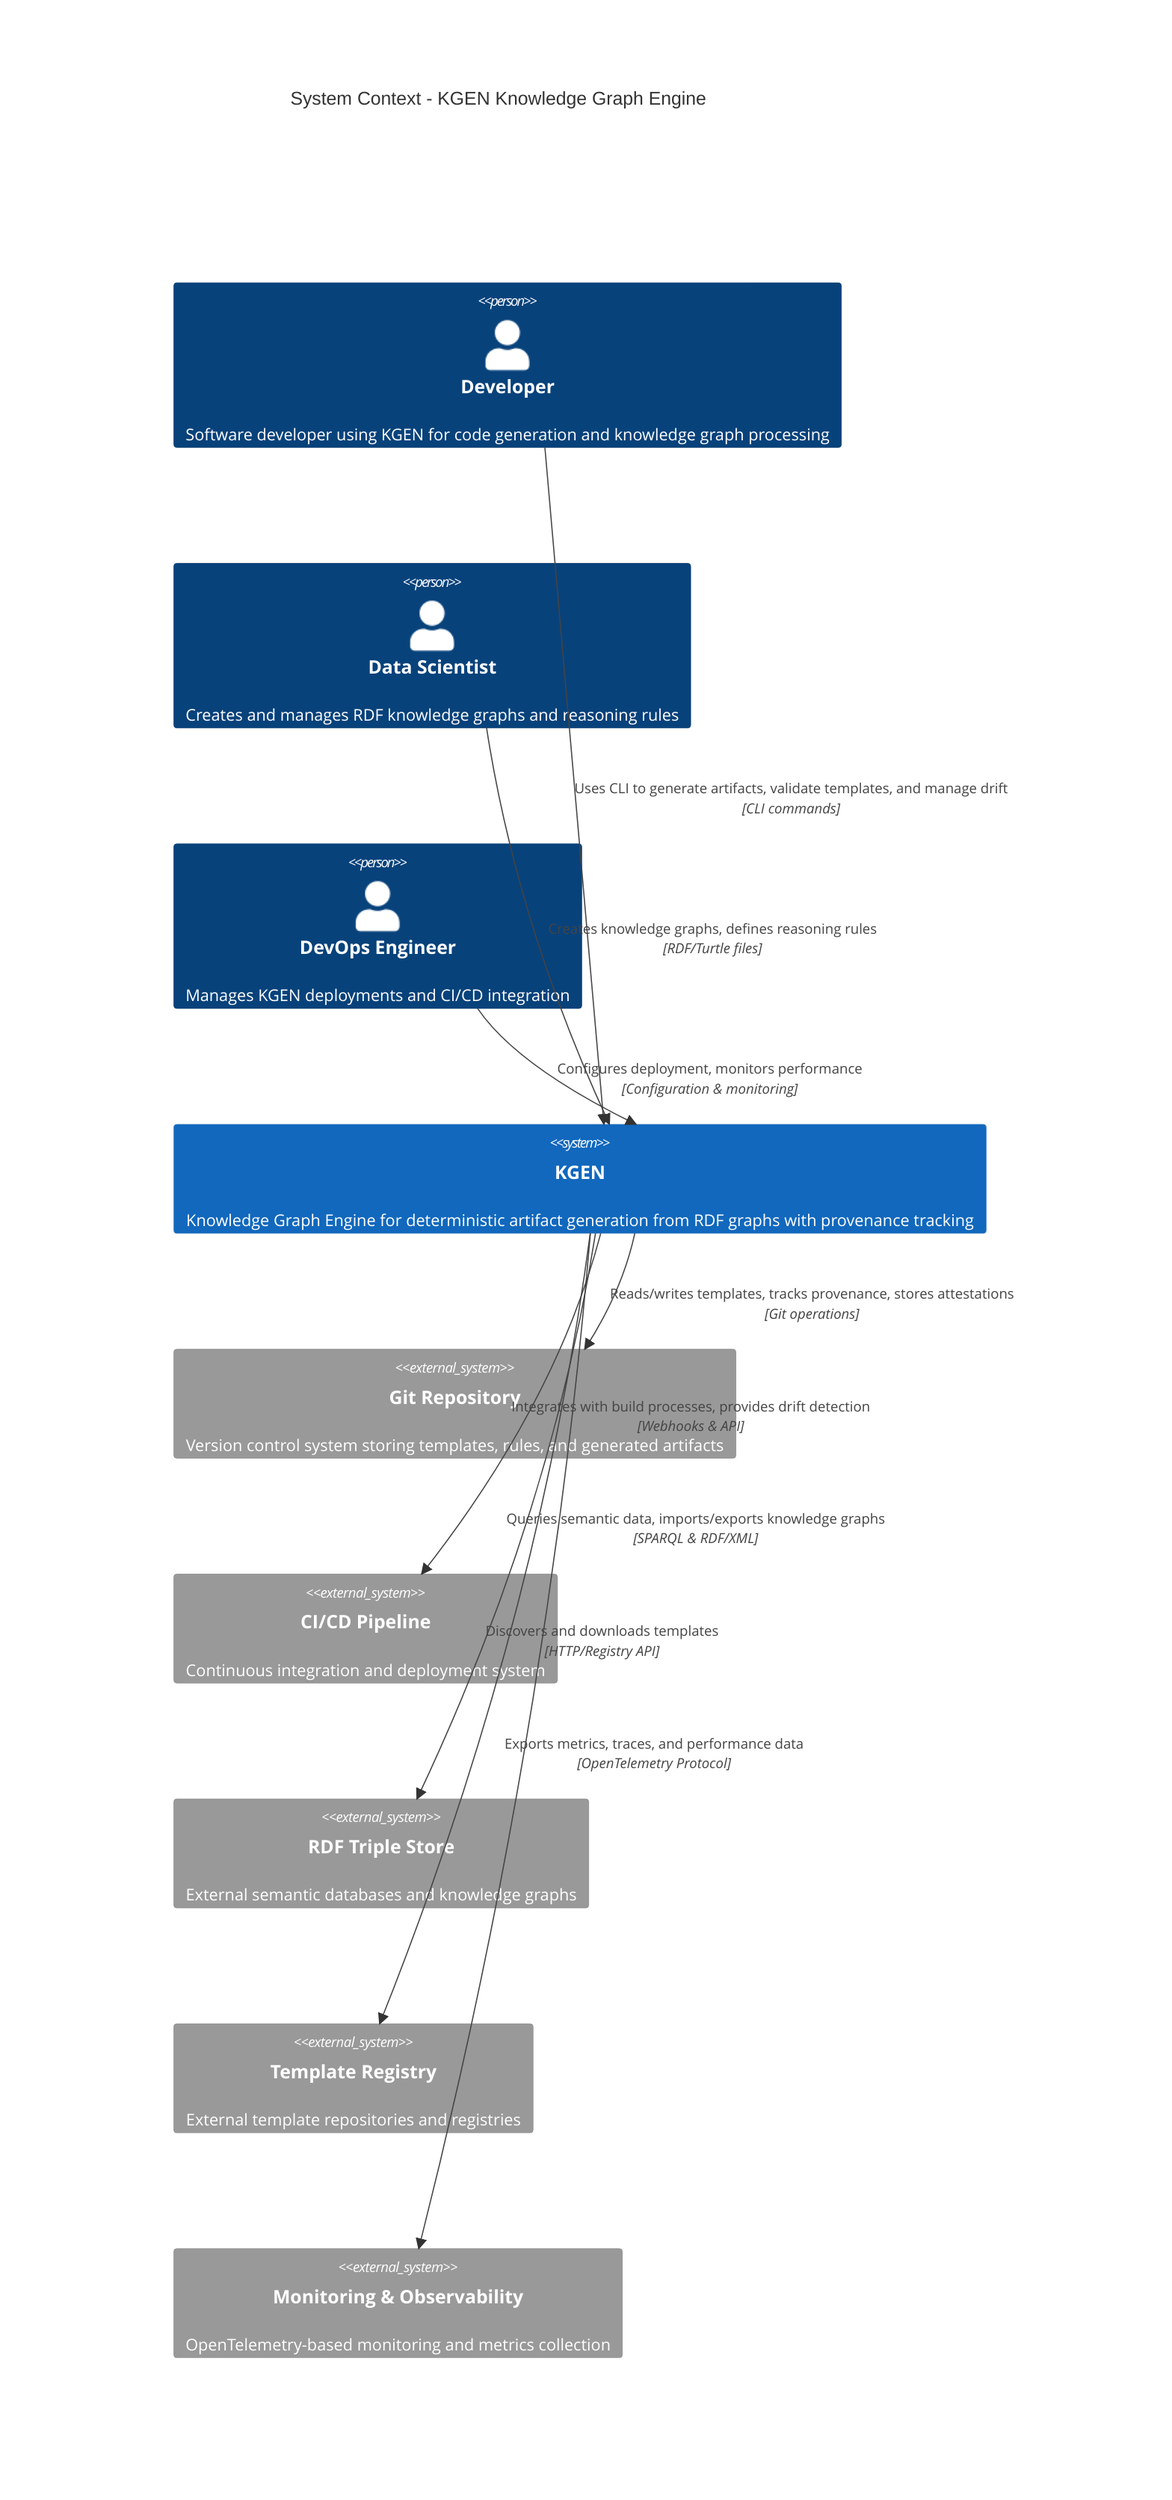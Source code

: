 C4Context
  title System Context - KGEN Knowledge Graph Engine
  
  Person(developer, "Developer", "Software developer using KGEN for code generation and knowledge graph processing")
  Person(dataScientist, "Data Scientist", "Creates and manages RDF knowledge graphs and reasoning rules")
  Person(devopsEngineer, "DevOps Engineer", "Manages KGEN deployments and CI/CD integration")
  
  System(kgen, "KGEN", "Knowledge Graph Engine for deterministic artifact generation from RDF graphs with provenance tracking")
  
  System_Ext(gitRepository, "Git Repository", "Version control system storing templates, rules, and generated artifacts")
  System_Ext(cicdPipeline, "CI/CD Pipeline", "Continuous integration and deployment system")
  System_Ext(rdfStore, "RDF Triple Store", "External semantic databases and knowledge graphs")
  System_Ext(templateRegistry, "Template Registry", "External template repositories and registries")
  System_Ext(monitoring, "Monitoring & Observability", "OpenTelemetry-based monitoring and metrics collection")
  
  Rel(developer, kgen, "Uses CLI to generate artifacts, validate templates, and manage drift", "CLI commands")
  Rel(dataScientist, kgen, "Creates knowledge graphs, defines reasoning rules", "RDF/Turtle files")
  Rel(devopsEngineer, kgen, "Configures deployment, monitors performance", "Configuration & monitoring")
  
  Rel(kgen, gitRepository, "Reads/writes templates, tracks provenance, stores attestations", "Git operations")
  Rel(kgen, cicdPipeline, "Integrates with build processes, provides drift detection", "Webhooks & API")
  Rel(kgen, rdfStore, "Queries semantic data, imports/exports knowledge graphs", "SPARQL & RDF/XML")
  Rel(kgen, templateRegistry, "Discovers and downloads templates", "HTTP/Registry API")
  Rel(kgen, monitoring, "Exports metrics, traces, and performance data", "OpenTelemetry Protocol")
  
  UpdateLayoutConfig($c4ShapeInRow="3", $c4BoundaryInRow="2")